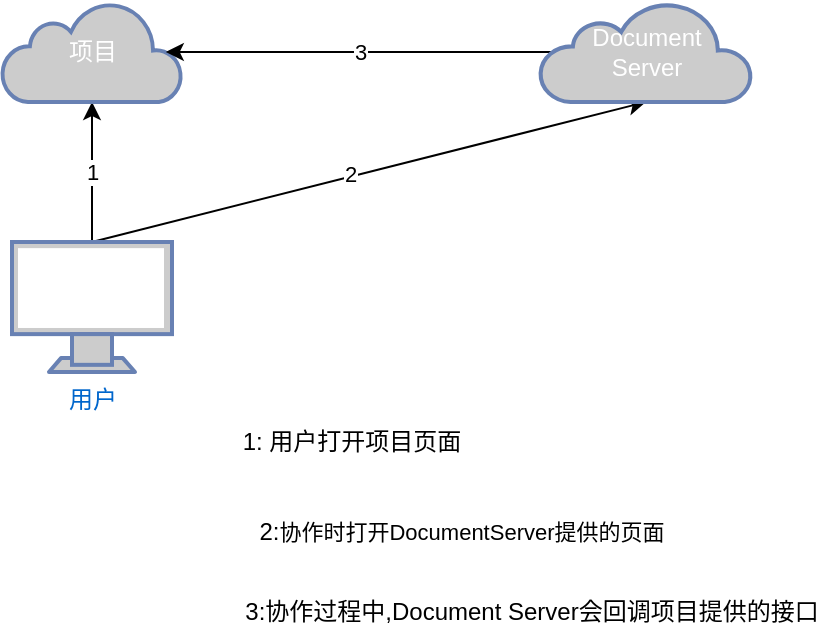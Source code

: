 <mxfile version="17.4.5" type="github">
  <diagram id="Eaj9FaEKrz8-00YWPRSO" name="第 1 页">
    <mxGraphModel dx="782" dy="517" grid="1" gridSize="10" guides="1" tooltips="1" connect="1" arrows="1" fold="1" page="1" pageScale="1" pageWidth="827" pageHeight="1169" math="0" shadow="0">
      <root>
        <mxCell id="0" />
        <mxCell id="1" parent="0" />
        <mxCell id="Q9N7k_Dz75L2Y7I4RLh7-3" value="1" style="edgeStyle=orthogonalEdgeStyle;rounded=0;orthogonalLoop=1;jettySize=auto;html=1;exitX=0.5;exitY=0;exitDx=0;exitDy=0;exitPerimeter=0;entryX=0.5;entryY=1;entryDx=0;entryDy=0;entryPerimeter=0;" parent="1" source="Q9N7k_Dz75L2Y7I4RLh7-1" target="Q9N7k_Dz75L2Y7I4RLh7-2" edge="1">
          <mxGeometry relative="1" as="geometry" />
        </mxCell>
        <mxCell id="sYreH3sHGICpQhQN2eNc-2" style="rounded=0;orthogonalLoop=1;jettySize=auto;html=1;exitX=0.5;exitY=0;exitDx=0;exitDy=0;exitPerimeter=0;entryX=0.5;entryY=1;entryDx=0;entryDy=0;entryPerimeter=0;" edge="1" parent="1" source="Q9N7k_Dz75L2Y7I4RLh7-1" target="sYreH3sHGICpQhQN2eNc-1">
          <mxGeometry relative="1" as="geometry" />
        </mxCell>
        <mxCell id="sYreH3sHGICpQhQN2eNc-4" value="2" style="edgeLabel;html=1;align=center;verticalAlign=middle;resizable=0;points=[];" vertex="1" connectable="0" parent="sYreH3sHGICpQhQN2eNc-2">
          <mxGeometry x="-0.068" y="2" relative="1" as="geometry">
            <mxPoint as="offset" />
          </mxGeometry>
        </mxCell>
        <mxCell id="Q9N7k_Dz75L2Y7I4RLh7-1" value="用户" style="fontColor=#0066CC;verticalAlign=top;verticalLabelPosition=bottom;labelPosition=center;align=center;html=1;outlineConnect=0;fillColor=#CCCCCC;strokeColor=#6881B3;gradientColor=none;gradientDirection=north;strokeWidth=2;shape=mxgraph.networks.monitor;" parent="1" vertex="1">
          <mxGeometry x="150" y="250" width="80" height="65" as="geometry" />
        </mxCell>
        <mxCell id="Q9N7k_Dz75L2Y7I4RLh7-2" value="项目" style="html=1;outlineConnect=0;fillColor=#CCCCCC;strokeColor=#6881B3;gradientColor=none;gradientDirection=north;strokeWidth=2;shape=mxgraph.networks.cloud;fontColor=#ffffff;" parent="1" vertex="1">
          <mxGeometry x="145" y="130" width="90" height="50" as="geometry" />
        </mxCell>
        <mxCell id="sYreH3sHGICpQhQN2eNc-7" value="3" style="edgeStyle=none;rounded=0;orthogonalLoop=1;jettySize=auto;html=1;exitX=0.06;exitY=0.5;exitDx=0;exitDy=0;exitPerimeter=0;entryX=0.91;entryY=0.5;entryDx=0;entryDy=0;entryPerimeter=0;" edge="1" parent="1" source="sYreH3sHGICpQhQN2eNc-1" target="Q9N7k_Dz75L2Y7I4RLh7-2">
          <mxGeometry relative="1" as="geometry" />
        </mxCell>
        <mxCell id="sYreH3sHGICpQhQN2eNc-1" value="Document&lt;br&gt;Server" style="html=1;outlineConnect=0;fillColor=#CCCCCC;strokeColor=#6881B3;gradientColor=none;gradientDirection=north;strokeWidth=2;shape=mxgraph.networks.cloud;fontColor=#ffffff;" vertex="1" parent="1">
          <mxGeometry x="414" y="130" width="106" height="50" as="geometry" />
        </mxCell>
        <mxCell id="sYreH3sHGICpQhQN2eNc-8" value="1: 用户打开项目页面" style="text;html=1;strokeColor=none;fillColor=none;align=center;verticalAlign=middle;whiteSpace=wrap;rounded=0;" vertex="1" parent="1">
          <mxGeometry x="250" y="340" width="140" height="20" as="geometry" />
        </mxCell>
        <mxCell id="sYreH3sHGICpQhQN2eNc-9" value="2:&lt;span style=&quot;font-size: 11px ; background-color: rgb(255 , 255 , 255)&quot;&gt;协作时打开DocumentServer提供的页面&lt;/span&gt;" style="text;html=1;strokeColor=none;fillColor=none;align=center;verticalAlign=middle;whiteSpace=wrap;rounded=0;" vertex="1" parent="1">
          <mxGeometry x="260" y="380" width="230" height="30" as="geometry" />
        </mxCell>
        <mxCell id="sYreH3sHGICpQhQN2eNc-10" value="3:协作过程中,Document Server会回调项目提供的接口" style="text;html=1;strokeColor=none;fillColor=none;align=center;verticalAlign=middle;whiteSpace=wrap;rounded=0;" vertex="1" parent="1">
          <mxGeometry x="260" y="430" width="300" height="10" as="geometry" />
        </mxCell>
      </root>
    </mxGraphModel>
  </diagram>
</mxfile>
